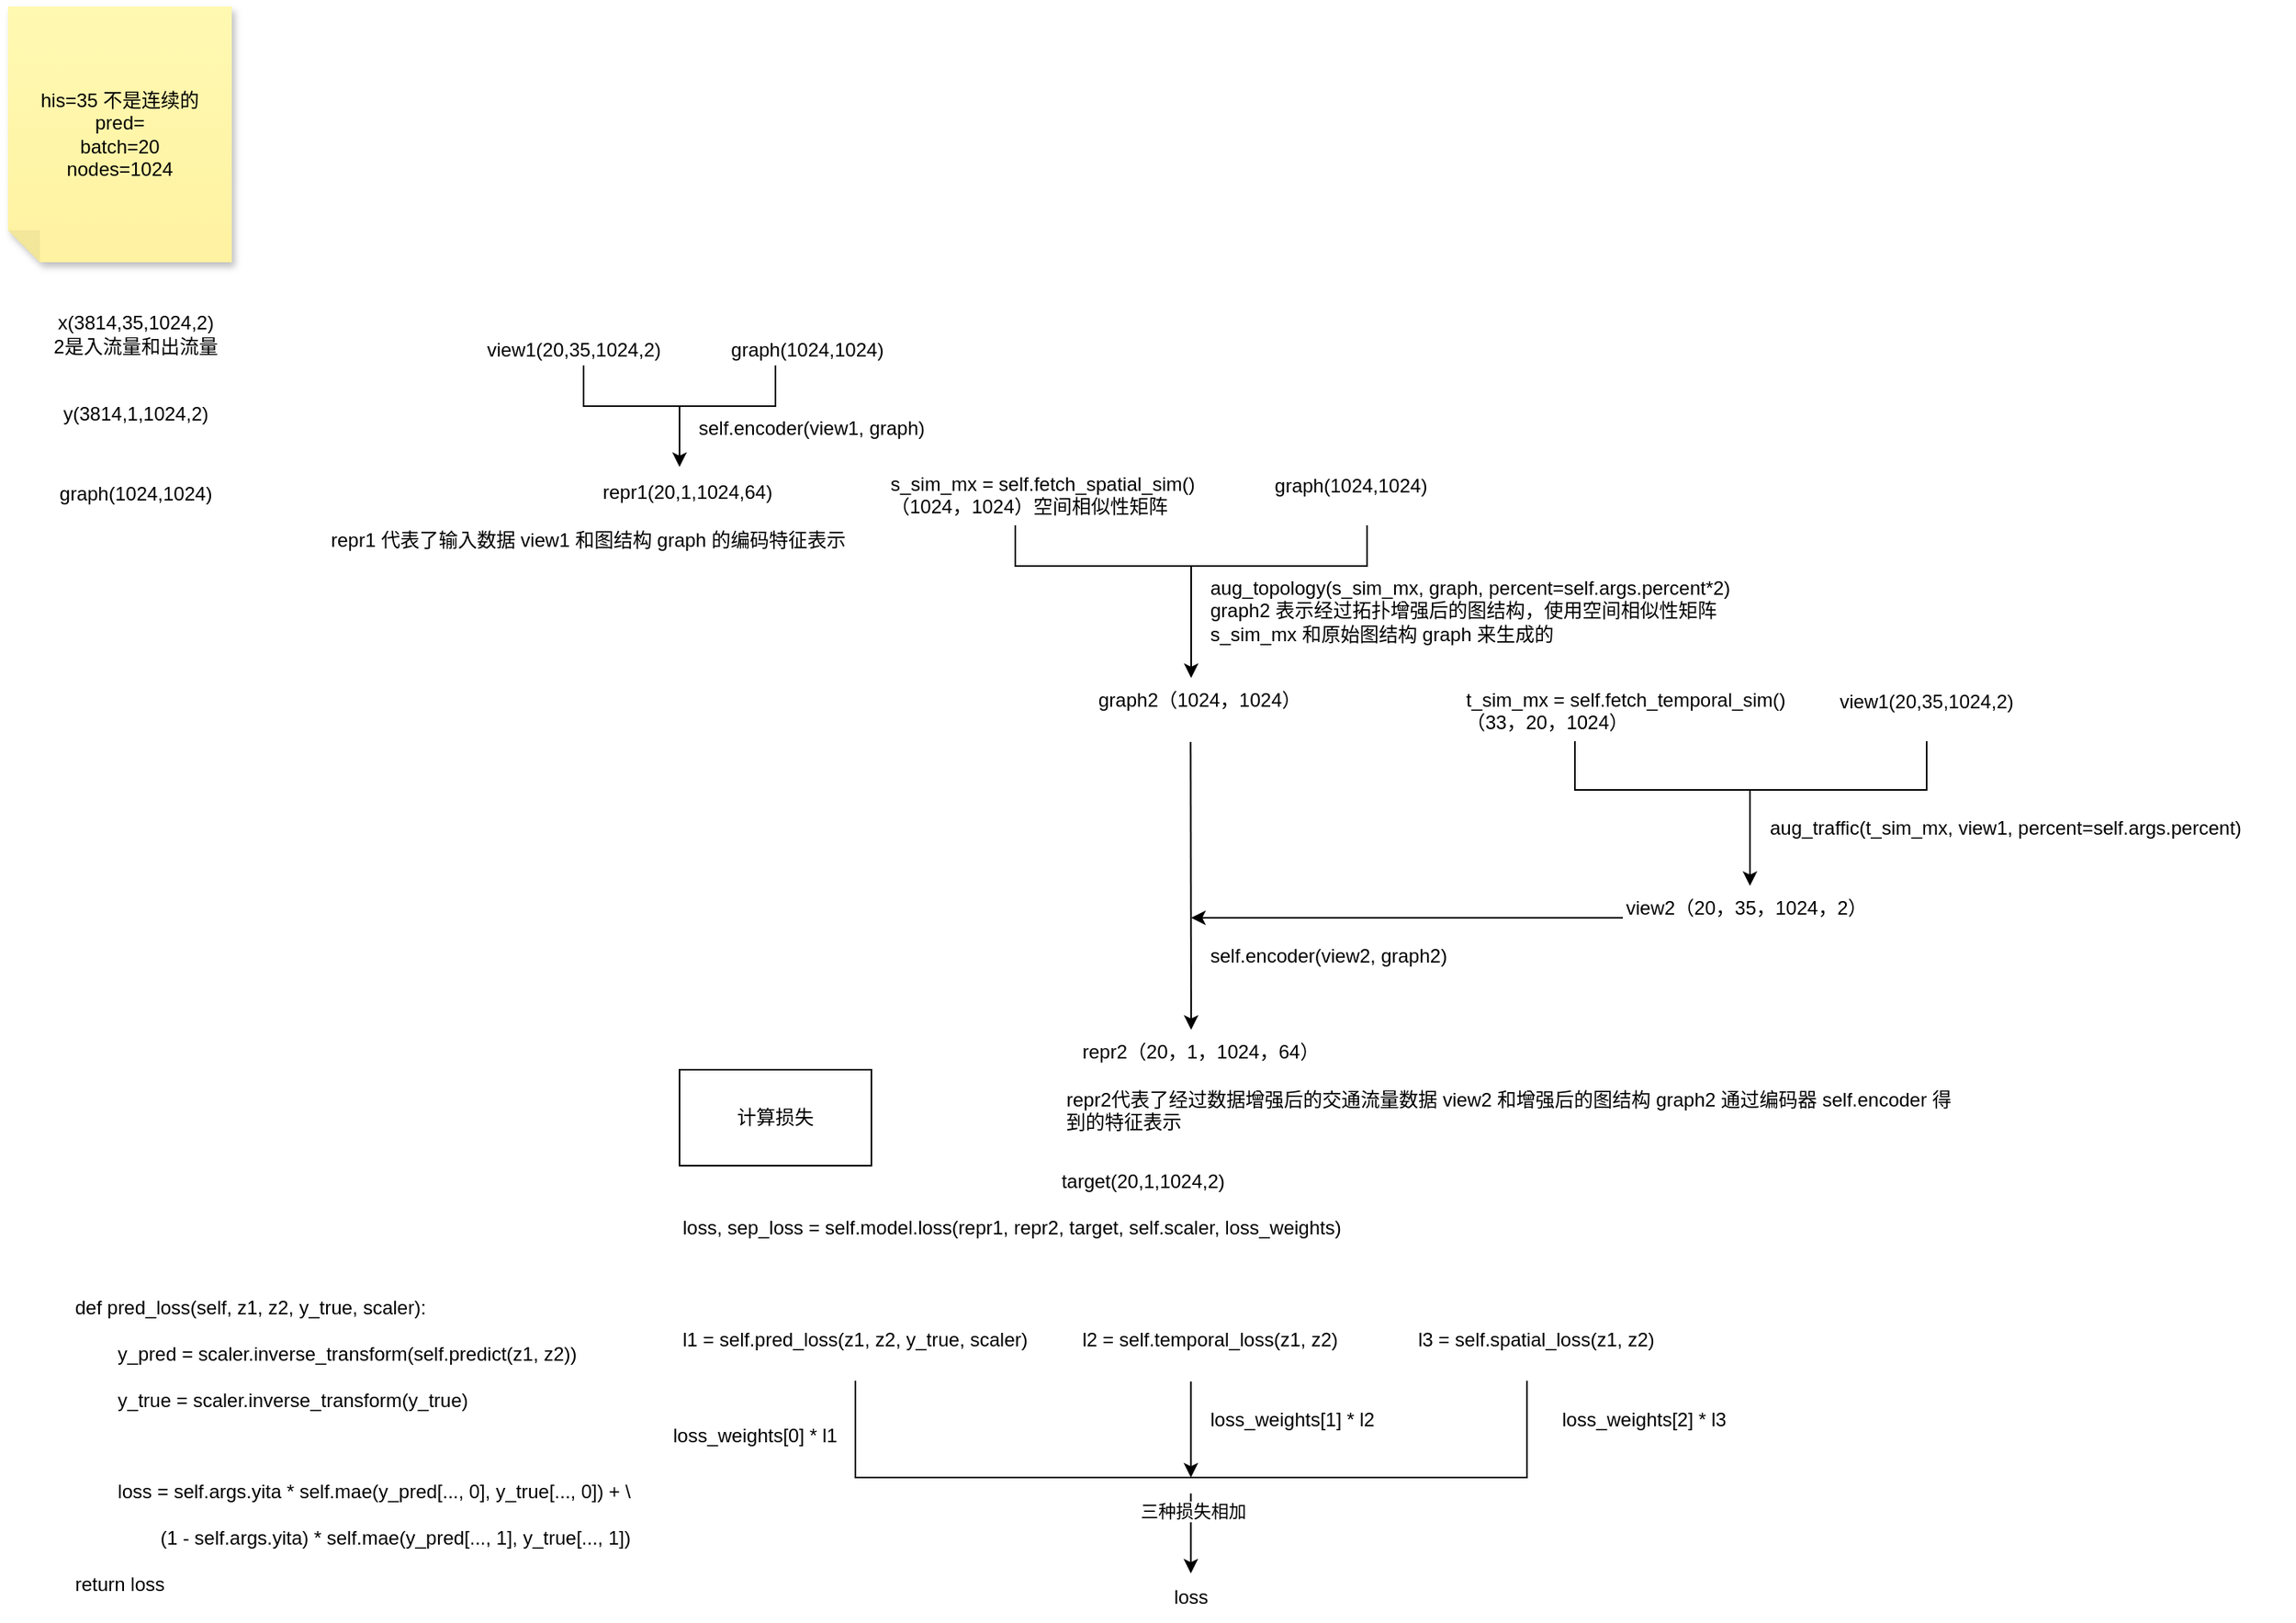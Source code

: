 <mxfile version="24.6.5" type="github">
  <diagram name="第 1 页" id="P28lDwWULhQPTfgYWZut">
    <mxGraphModel dx="1035" dy="1622" grid="1" gridSize="10" guides="1" tooltips="1" connect="1" arrows="1" fold="1" page="1" pageScale="1" pageWidth="827" pageHeight="1169" math="0" shadow="0">
      <root>
        <mxCell id="0" />
        <mxCell id="1" parent="0" />
        <mxCell id="AWZAqQgQGWzGxksC17hS-1" value="x(3814,35,1024,2)&lt;div&gt;2是入流量和出流量&lt;/div&gt;" style="text;strokeColor=none;align=center;fillColor=none;html=1;verticalAlign=middle;whiteSpace=wrap;rounded=0;" parent="1" vertex="1">
          <mxGeometry x="140" y="30" width="120" height="50" as="geometry" />
        </mxCell>
        <mxCell id="AWZAqQgQGWzGxksC17hS-2" value="y(3814,1,1024,2)" style="text;strokeColor=none;align=center;fillColor=none;html=1;verticalAlign=middle;whiteSpace=wrap;rounded=0;" parent="1" vertex="1">
          <mxGeometry x="140" y="90" width="120" height="30" as="geometry" />
        </mxCell>
        <mxCell id="AWZAqQgQGWzGxksC17hS-3" value="his=35 不是连续的&lt;div&gt;pred=&lt;/div&gt;&lt;div&gt;batch=20&lt;/div&gt;&lt;div&gt;nodes=1024&lt;/div&gt;" style="shape=note;whiteSpace=wrap;html=1;backgroundOutline=1;fontColor=#000000;darkOpacity=0.05;fillColor=#FFF9B2;strokeColor=none;fillStyle=solid;direction=west;gradientDirection=north;gradientColor=#FFF2A1;shadow=1;size=20;pointerEvents=1;" parent="1" vertex="1">
          <mxGeometry x="120" y="-150" width="140" height="160" as="geometry" />
        </mxCell>
        <mxCell id="AWZAqQgQGWzGxksC17hS-4" value="graph(1024,1024)" style="text;strokeColor=none;align=center;fillColor=none;html=1;verticalAlign=middle;whiteSpace=wrap;rounded=0;" parent="1" vertex="1">
          <mxGeometry x="140" y="140" width="120" height="30" as="geometry" />
        </mxCell>
        <mxCell id="AWZAqQgQGWzGxksC17hS-5" value="view1(20,35,1024,2)" style="text;strokeColor=none;align=center;fillColor=none;html=1;verticalAlign=middle;whiteSpace=wrap;rounded=0;" parent="1" vertex="1">
          <mxGeometry x="414" y="50" width="120" height="30" as="geometry" />
        </mxCell>
        <mxCell id="AWZAqQgQGWzGxksC17hS-6" value="graph(1024,1024)" style="text;strokeColor=none;align=center;fillColor=none;html=1;verticalAlign=middle;whiteSpace=wrap;rounded=0;" parent="1" vertex="1">
          <mxGeometry x="560" y="50" width="120" height="30" as="geometry" />
        </mxCell>
        <mxCell id="AWZAqQgQGWzGxksC17hS-11" style="edgeStyle=orthogonalEdgeStyle;rounded=0;orthogonalLoop=1;jettySize=auto;html=1;" parent="1" source="AWZAqQgQGWzGxksC17hS-7" edge="1">
          <mxGeometry relative="1" as="geometry">
            <mxPoint x="540" y="138" as="targetPoint" />
          </mxGeometry>
        </mxCell>
        <mxCell id="AWZAqQgQGWzGxksC17hS-7" value="" style="shape=partialRectangle;whiteSpace=wrap;html=1;bottom=1;right=1;left=1;top=0;fillColor=none;routingCenterX=-0.5;" parent="1" vertex="1">
          <mxGeometry x="480" y="75" width="120" height="25" as="geometry" />
        </mxCell>
        <mxCell id="AWZAqQgQGWzGxksC17hS-12" value="self.encoder(view1, graph)" style="text;whiteSpace=wrap;html=1;" parent="1" vertex="1">
          <mxGeometry x="550" y="100" width="170" height="40" as="geometry" />
        </mxCell>
        <mxCell id="AWZAqQgQGWzGxksC17hS-13" value="repr1(20,1,1024,64)" style="text;whiteSpace=wrap;html=1;" parent="1" vertex="1">
          <mxGeometry x="490" y="140" width="120" height="40" as="geometry" />
        </mxCell>
        <mxCell id="AWZAqQgQGWzGxksC17hS-14" value="s_sim_mx = self.fetch_spatial_sim()&lt;div&gt;（1024，1024）空间相似性矩阵&lt;/div&gt;" style="text;whiteSpace=wrap;html=1;" parent="1" vertex="1">
          <mxGeometry x="670" y="135" width="220" height="40" as="geometry" />
        </mxCell>
        <mxCell id="AWZAqQgQGWzGxksC17hS-15" value="graph(1024,1024)" style="text;strokeColor=none;align=center;fillColor=none;html=1;verticalAlign=middle;whiteSpace=wrap;rounded=0;" parent="1" vertex="1">
          <mxGeometry x="900" y="135" width="120" height="30" as="geometry" />
        </mxCell>
        <mxCell id="AWZAqQgQGWzGxksC17hS-17" style="edgeStyle=orthogonalEdgeStyle;rounded=0;orthogonalLoop=1;jettySize=auto;html=1;" parent="1" source="AWZAqQgQGWzGxksC17hS-16" edge="1">
          <mxGeometry relative="1" as="geometry">
            <mxPoint x="860" y="270" as="targetPoint" />
          </mxGeometry>
        </mxCell>
        <mxCell id="AWZAqQgQGWzGxksC17hS-16" value="" style="shape=partialRectangle;whiteSpace=wrap;html=1;bottom=1;right=1;left=1;top=0;fillColor=none;routingCenterX=-0.5;" parent="1" vertex="1">
          <mxGeometry x="750" y="175" width="220" height="25" as="geometry" />
        </mxCell>
        <UserObject label="aug_topology(s_sim_mx, graph, percent=self.args.percent*2)&lt;div&gt;graph2 表示经过拓扑增强后的图结构，使用空间相似性矩阵 s_sim_mx 和原始图结构 graph 来生成的&lt;br&gt;&lt;/div&gt;" id="AWZAqQgQGWzGxksC17hS-18">
          <mxCell style="text;whiteSpace=wrap;html=1;" parent="1" vertex="1">
            <mxGeometry x="870" y="200" width="360" height="70" as="geometry" />
          </mxCell>
        </UserObject>
        <mxCell id="AWZAqQgQGWzGxksC17hS-19" value="graph2（1024，1024）" style="text;whiteSpace=wrap;html=1;" parent="1" vertex="1">
          <mxGeometry x="800" y="270" width="140" height="30" as="geometry" />
        </mxCell>
        <mxCell id="AWZAqQgQGWzGxksC17hS-20" value="t_sim_mx = self.fetch_temporal_sim()&lt;div&gt;（33，20，1024）&lt;/div&gt;" style="text;whiteSpace=wrap;html=1;" parent="1" vertex="1">
          <mxGeometry x="1030" y="270" width="230" height="60" as="geometry" />
        </mxCell>
        <mxCell id="AWZAqQgQGWzGxksC17hS-21" value="view1(20,35,1024,2)" style="text;strokeColor=none;align=center;fillColor=none;html=1;verticalAlign=middle;whiteSpace=wrap;rounded=0;" parent="1" vertex="1">
          <mxGeometry x="1260" y="270" width="120" height="30" as="geometry" />
        </mxCell>
        <mxCell id="AIZz5QbiwIYZJJjCRu4t-1" value="" style="shape=partialRectangle;whiteSpace=wrap;html=1;bottom=1;right=1;left=1;top=0;fillColor=none;routingCenterX=-0.5;" vertex="1" parent="1">
          <mxGeometry x="1100" y="310" width="220" height="30" as="geometry" />
        </mxCell>
        <UserObject label="aug_traffic(t_sim_mx, view1, percent=self.args.percent)" id="AIZz5QbiwIYZJJjCRu4t-2">
          <mxCell style="text;whiteSpace=wrap;html=1;" vertex="1" parent="1">
            <mxGeometry x="1220" y="350" width="330" height="40" as="geometry" />
          </mxCell>
        </UserObject>
        <mxCell id="AIZz5QbiwIYZJJjCRu4t-3" value="" style="endArrow=classic;html=1;rounded=0;" edge="1" parent="1">
          <mxGeometry width="50" height="50" relative="1" as="geometry">
            <mxPoint x="1209.5" y="340" as="sourcePoint" />
            <mxPoint x="1209.5" y="400" as="targetPoint" />
          </mxGeometry>
        </mxCell>
        <mxCell id="AIZz5QbiwIYZJJjCRu4t-7" style="edgeStyle=orthogonalEdgeStyle;rounded=0;orthogonalLoop=1;jettySize=auto;html=1;" edge="1" parent="1" source="AIZz5QbiwIYZJJjCRu4t-4">
          <mxGeometry relative="1" as="geometry">
            <mxPoint x="860" y="420" as="targetPoint" />
          </mxGeometry>
        </mxCell>
        <mxCell id="AIZz5QbiwIYZJJjCRu4t-4" value="view2（20，35，1024，2）" style="text;whiteSpace=wrap;html=1;" vertex="1" parent="1">
          <mxGeometry x="1130" y="400" width="160" height="40" as="geometry" />
        </mxCell>
        <mxCell id="AIZz5QbiwIYZJJjCRu4t-5" value="" style="endArrow=classic;html=1;rounded=0;" edge="1" parent="1">
          <mxGeometry width="50" height="50" relative="1" as="geometry">
            <mxPoint x="859.66" y="310" as="sourcePoint" />
            <mxPoint x="860" y="490" as="targetPoint" />
          </mxGeometry>
        </mxCell>
        <mxCell id="AIZz5QbiwIYZJJjCRu4t-8" value="self.encoder(view2, graph2)" style="text;whiteSpace=wrap;html=1;" vertex="1" parent="1">
          <mxGeometry x="870" y="430" width="180" height="40" as="geometry" />
        </mxCell>
        <mxCell id="AIZz5QbiwIYZJJjCRu4t-9" value="repr2（20，1，1024，64）" style="text;whiteSpace=wrap;html=1;" vertex="1" parent="1">
          <mxGeometry x="790" y="490" width="160" height="40" as="geometry" />
        </mxCell>
        <mxCell id="AIZz5QbiwIYZJJjCRu4t-10" value="repr1 代表了输入数据 view1 和图结构 graph 的编码特征表示" style="text;whiteSpace=wrap;html=1;" vertex="1" parent="1">
          <mxGeometry x="320" y="170" width="330" height="30" as="geometry" />
        </mxCell>
        <mxCell id="AIZz5QbiwIYZJJjCRu4t-11" value="repr2代表了经过数据增强后的交通流量数据 view2 和增强后的图结构 graph2 通过编码器 self.encoder 得到的特征表示" style="text;whiteSpace=wrap;html=1;" vertex="1" parent="1">
          <mxGeometry x="780" y="520" width="560" height="50" as="geometry" />
        </mxCell>
        <UserObject label="loss, sep_loss = self.model.loss(repr1, repr2, target, self.scaler, loss_weights)" id="AIZz5QbiwIYZJJjCRu4t-12">
          <mxCell style="text;whiteSpace=wrap;html=1;" vertex="1" parent="1">
            <mxGeometry x="540" y="600" width="450" height="40" as="geometry" />
          </mxCell>
        </UserObject>
        <mxCell id="AIZz5QbiwIYZJJjCRu4t-14" value="计算损失" style="rounded=0;whiteSpace=wrap;html=1;" vertex="1" parent="1">
          <mxGeometry x="540" y="515" width="120" height="60" as="geometry" />
        </mxCell>
        <mxCell id="AIZz5QbiwIYZJJjCRu4t-15" value="target(20,1,1024,2)" style="text;strokeColor=none;align=center;fillColor=none;html=1;verticalAlign=middle;whiteSpace=wrap;rounded=0;" vertex="1" parent="1">
          <mxGeometry x="760" y="570" width="140" height="30" as="geometry" />
        </mxCell>
        <mxCell id="AIZz5QbiwIYZJJjCRu4t-16" value="l1 = self.pred_loss(z1, z2, y_true, scaler)" style="text;whiteSpace=wrap;html=1;" vertex="1" parent="1">
          <mxGeometry x="540" y="670" width="250" height="40" as="geometry" />
        </mxCell>
        <UserObject label="def pred_loss(self, z1, z2, y_true, scaler):&lt;br/&gt;&lt;br&gt;        &lt;span style=&quot;white-space: pre;&quot;&gt;&#x9;&lt;/span&gt;y_pred = scaler.inverse_transform(self.predict(z1, z2))&lt;br/&gt;&lt;br&gt;        &lt;span style=&quot;white-space: pre;&quot;&gt;&#x9;&lt;/span&gt;y_true = scaler.inverse_transform(y_true)&lt;br/&gt;&lt;br&gt; &lt;br/&gt;&lt;br&gt;        &lt;span style=&quot;white-space: pre;&quot;&gt;&#x9;&lt;/span&gt;loss = self.args.yita * self.mae(y_pred[..., 0], y_true[..., 0]) + \&lt;br/&gt;&lt;br&gt;                &lt;span style=&quot;white-space: pre;&quot;&gt;&#x9;&lt;/span&gt;&lt;span style=&quot;white-space: pre;&quot;&gt;&#x9;&lt;/span&gt;(1 - self.args.yita) * self.mae(y_pred[..., 1], y_true[..., 1])&lt;br/&gt;&lt;br&gt;        return loss" id="AIZz5QbiwIYZJJjCRu4t-17">
          <mxCell style="text;whiteSpace=wrap;html=1;" vertex="1" parent="1">
            <mxGeometry x="160" y="650" width="350" height="120" as="geometry" />
          </mxCell>
        </UserObject>
        <mxCell id="AIZz5QbiwIYZJJjCRu4t-18" value="l2 = self.temporal_loss(z1, z2)" style="text;whiteSpace=wrap;html=1;" vertex="1" parent="1">
          <mxGeometry x="790" y="670" width="190" height="40" as="geometry" />
        </mxCell>
        <mxCell id="AIZz5QbiwIYZJJjCRu4t-19" value="l3 = self.spatial_loss(z1, z2)" style="text;whiteSpace=wrap;html=1;" vertex="1" parent="1">
          <mxGeometry x="1000" y="670" width="180" height="40" as="geometry" />
        </mxCell>
        <mxCell id="AIZz5QbiwIYZJJjCRu4t-20" value="" style="shape=partialRectangle;whiteSpace=wrap;html=1;bottom=1;right=1;left=1;top=0;fillColor=none;routingCenterX=-0.5;" vertex="1" parent="1">
          <mxGeometry x="650" y="710" width="420" height="60" as="geometry" />
        </mxCell>
        <mxCell id="AIZz5QbiwIYZJJjCRu4t-21" value="" style="endArrow=classic;html=1;rounded=0;" edge="1" parent="1">
          <mxGeometry width="50" height="50" relative="1" as="geometry">
            <mxPoint x="859.83" y="710" as="sourcePoint" />
            <mxPoint x="859.83" y="770" as="targetPoint" />
          </mxGeometry>
        </mxCell>
        <mxCell id="AIZz5QbiwIYZJJjCRu4t-22" value="loss_weights[0] * l1" style="text;whiteSpace=wrap;html=1;" vertex="1" parent="1">
          <mxGeometry x="534" y="730" width="140" height="40" as="geometry" />
        </mxCell>
        <mxCell id="AIZz5QbiwIYZJJjCRu4t-23" value="loss_weights[1] * l2" style="text;whiteSpace=wrap;html=1;" vertex="1" parent="1">
          <mxGeometry x="870" y="720" width="140" height="40" as="geometry" />
        </mxCell>
        <mxCell id="AIZz5QbiwIYZJJjCRu4t-24" value="loss_weights[2] * l3" style="text;whiteSpace=wrap;html=1;" vertex="1" parent="1">
          <mxGeometry x="1090" y="720" width="140" height="40" as="geometry" />
        </mxCell>
        <mxCell id="AIZz5QbiwIYZJJjCRu4t-25" value="" style="endArrow=classic;html=1;rounded=0;" edge="1" parent="1">
          <mxGeometry width="50" height="50" relative="1" as="geometry">
            <mxPoint x="859.8" y="780" as="sourcePoint" />
            <mxPoint x="859.8" y="830" as="targetPoint" />
          </mxGeometry>
        </mxCell>
        <mxCell id="AIZz5QbiwIYZJJjCRu4t-27" value="三种损失相加" style="edgeLabel;html=1;align=center;verticalAlign=middle;resizable=0;points=[];" vertex="1" connectable="0" parent="AIZz5QbiwIYZJJjCRu4t-25">
          <mxGeometry x="-0.568" y="1" relative="1" as="geometry">
            <mxPoint as="offset" />
          </mxGeometry>
        </mxCell>
        <mxCell id="AIZz5QbiwIYZJJjCRu4t-28" value="loss" style="text;strokeColor=none;align=center;fillColor=none;html=1;verticalAlign=middle;whiteSpace=wrap;rounded=0;" vertex="1" parent="1">
          <mxGeometry x="830" y="830" width="60" height="30" as="geometry" />
        </mxCell>
      </root>
    </mxGraphModel>
  </diagram>
</mxfile>
